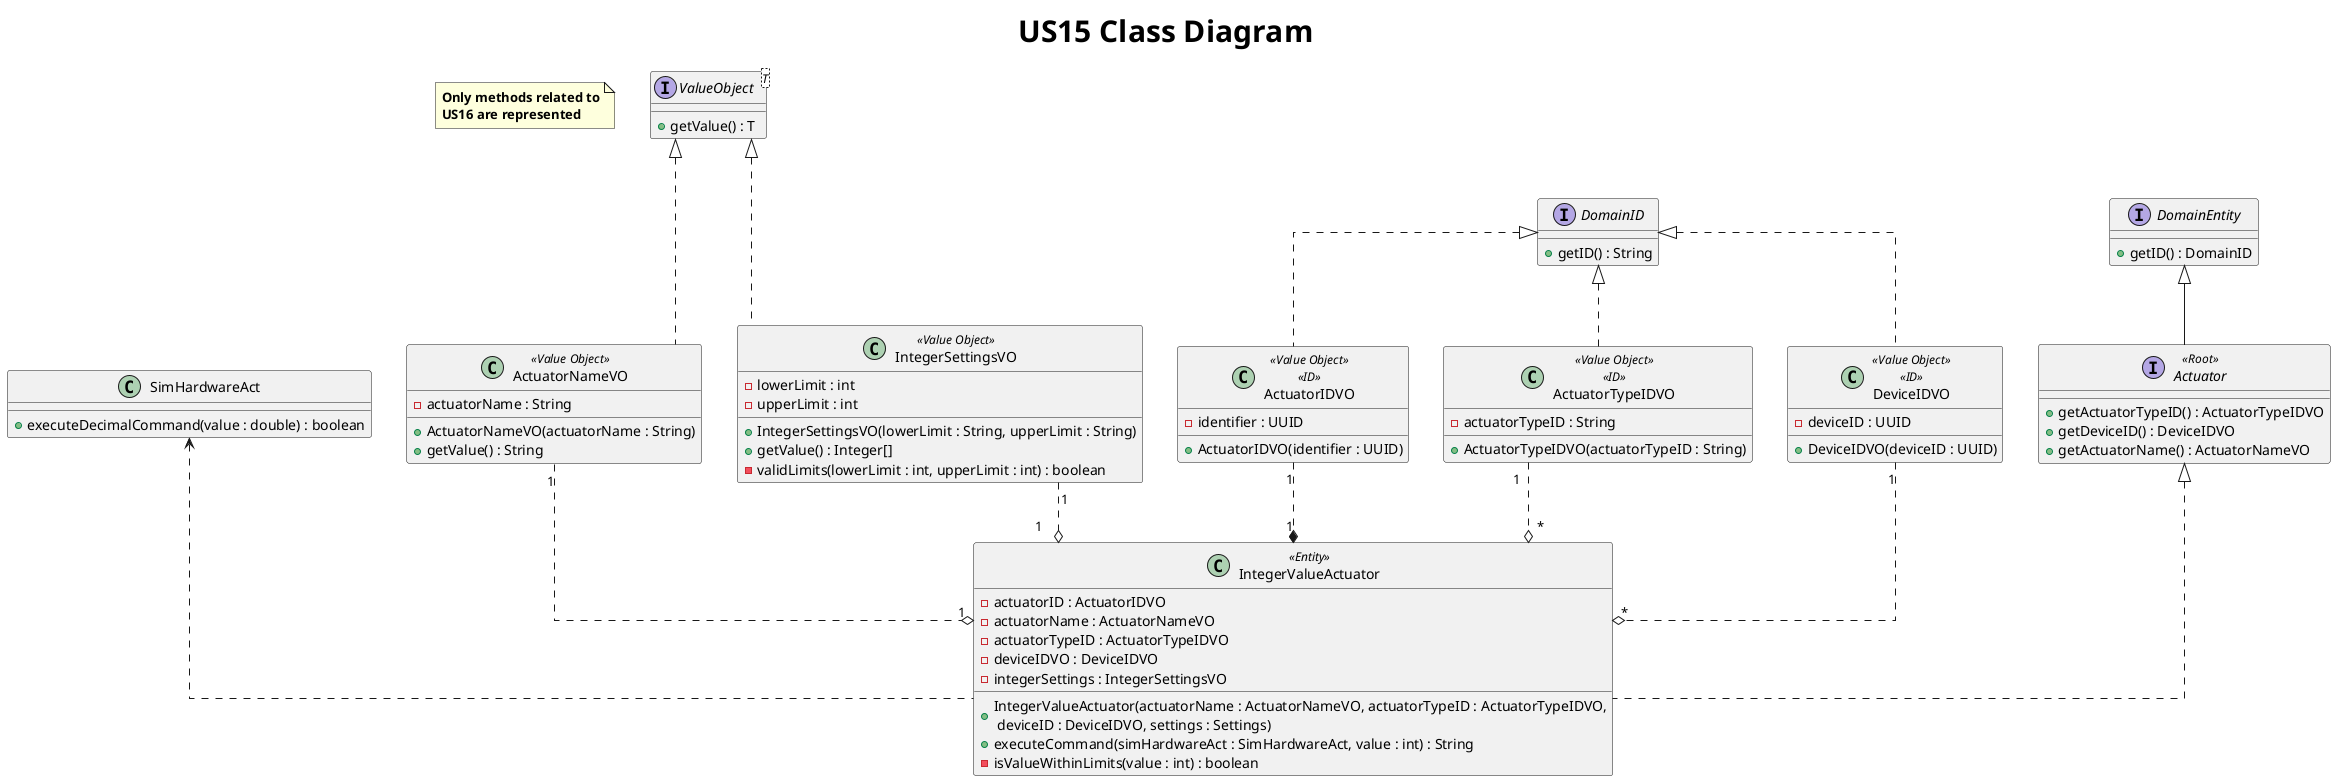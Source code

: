 @startuml
title <size: 30> US15 Class Diagram

note "<b>Only methods related to\n<b>US16 are represented" as 1

skinparam linetype ortho

interface Actuator <<Root>>{
    + getActuatorTypeID() : ActuatorTypeIDVO
    + getDeviceID() : DeviceIDVO
    + getActuatorName() : ActuatorNameVO
}

interface DomainEntity{
    + getID() : DomainID
}

interface DomainID{
    + getID() : String
}

interface ValueObject<T> {
    + getValue() : T
}

class IntegerValueActuator <<Entity>>{
    - actuatorID : ActuatorIDVO
    - actuatorName : ActuatorNameVO
    - actuatorTypeID : ActuatorTypeIDVO
    - deviceIDVO : DeviceIDVO
    - integerSettings : IntegerSettingsVO

    + IntegerValueActuator(actuatorName : ActuatorNameVO, actuatorTypeID : ActuatorTypeIDVO,\n deviceID : DeviceIDVO, settings : Settings)
    + executeCommand(simHardwareAct : SimHardwareAct, value : int) : String
    - isValueWithinLimits(value : int) : boolean
}


class SimHardwareAct {
    + executeDecimalCommand(value : double) : boolean
}

class ActuatorNameVO <<Value Object>>{
    - actuatorName : String
    + ActuatorNameVO(actuatorName : String)
    + getValue() : String
}

class ActuatorIDVO <<Value Object>><<ID>>{
    - identifier : UUID
    + ActuatorIDVO(identifier : UUID)
}

class ActuatorTypeIDVO <<Value Object>><<ID>>{
    - actuatorTypeID : String
    + ActuatorTypeIDVO(actuatorTypeID : String)
}

class DeviceIDVO <<Value Object>><<ID>>{
    - deviceID : UUID
    + DeviceIDVO(deviceID : UUID)
}

class IntegerSettingsVO <<Value Object>>{
    - lowerLimit : int
    - upperLimit : int

    + IntegerSettingsVO(lowerLimit : String, upperLimit : String)
    + getValue() : Integer[]
    - validLimits(lowerLimit : int, upperLimit : int) : boolean
}


DomainEntity <|-- Actuator
Actuator <|.. IntegerValueActuator
SimHardwareAct <.. IntegerValueActuator
ActuatorNameVO "1" ..o "1" IntegerValueActuator
ActuatorIDVO "1" ..* "1" IntegerValueActuator
ActuatorTypeIDVO "1" ..o "*" IntegerValueActuator
DeviceIDVO "1" ..o "*" IntegerValueActuator
IntegerSettingsVO "1" ..o "1" IntegerValueActuator
ValueObject <|... ActuatorNameVO
ValueObject <|... IntegerSettingsVO
DomainID <|.. ActuatorIDVO
DomainID <|.. ActuatorTypeIDVO
DomainID <|.. DeviceIDVO
@enduml